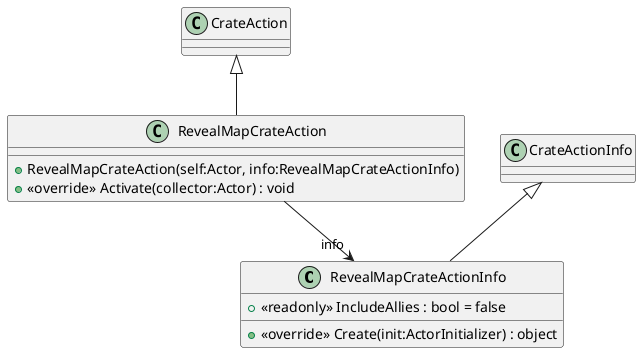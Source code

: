 @startuml
class RevealMapCrateActionInfo {
    + <<readonly>> IncludeAllies : bool = false
    + <<override>> Create(init:ActorInitializer) : object
}
class RevealMapCrateAction {
    + RevealMapCrateAction(self:Actor, info:RevealMapCrateActionInfo)
    + <<override>> Activate(collector:Actor) : void
}
CrateActionInfo <|-- RevealMapCrateActionInfo
CrateAction <|-- RevealMapCrateAction
RevealMapCrateAction --> "info" RevealMapCrateActionInfo
@enduml
